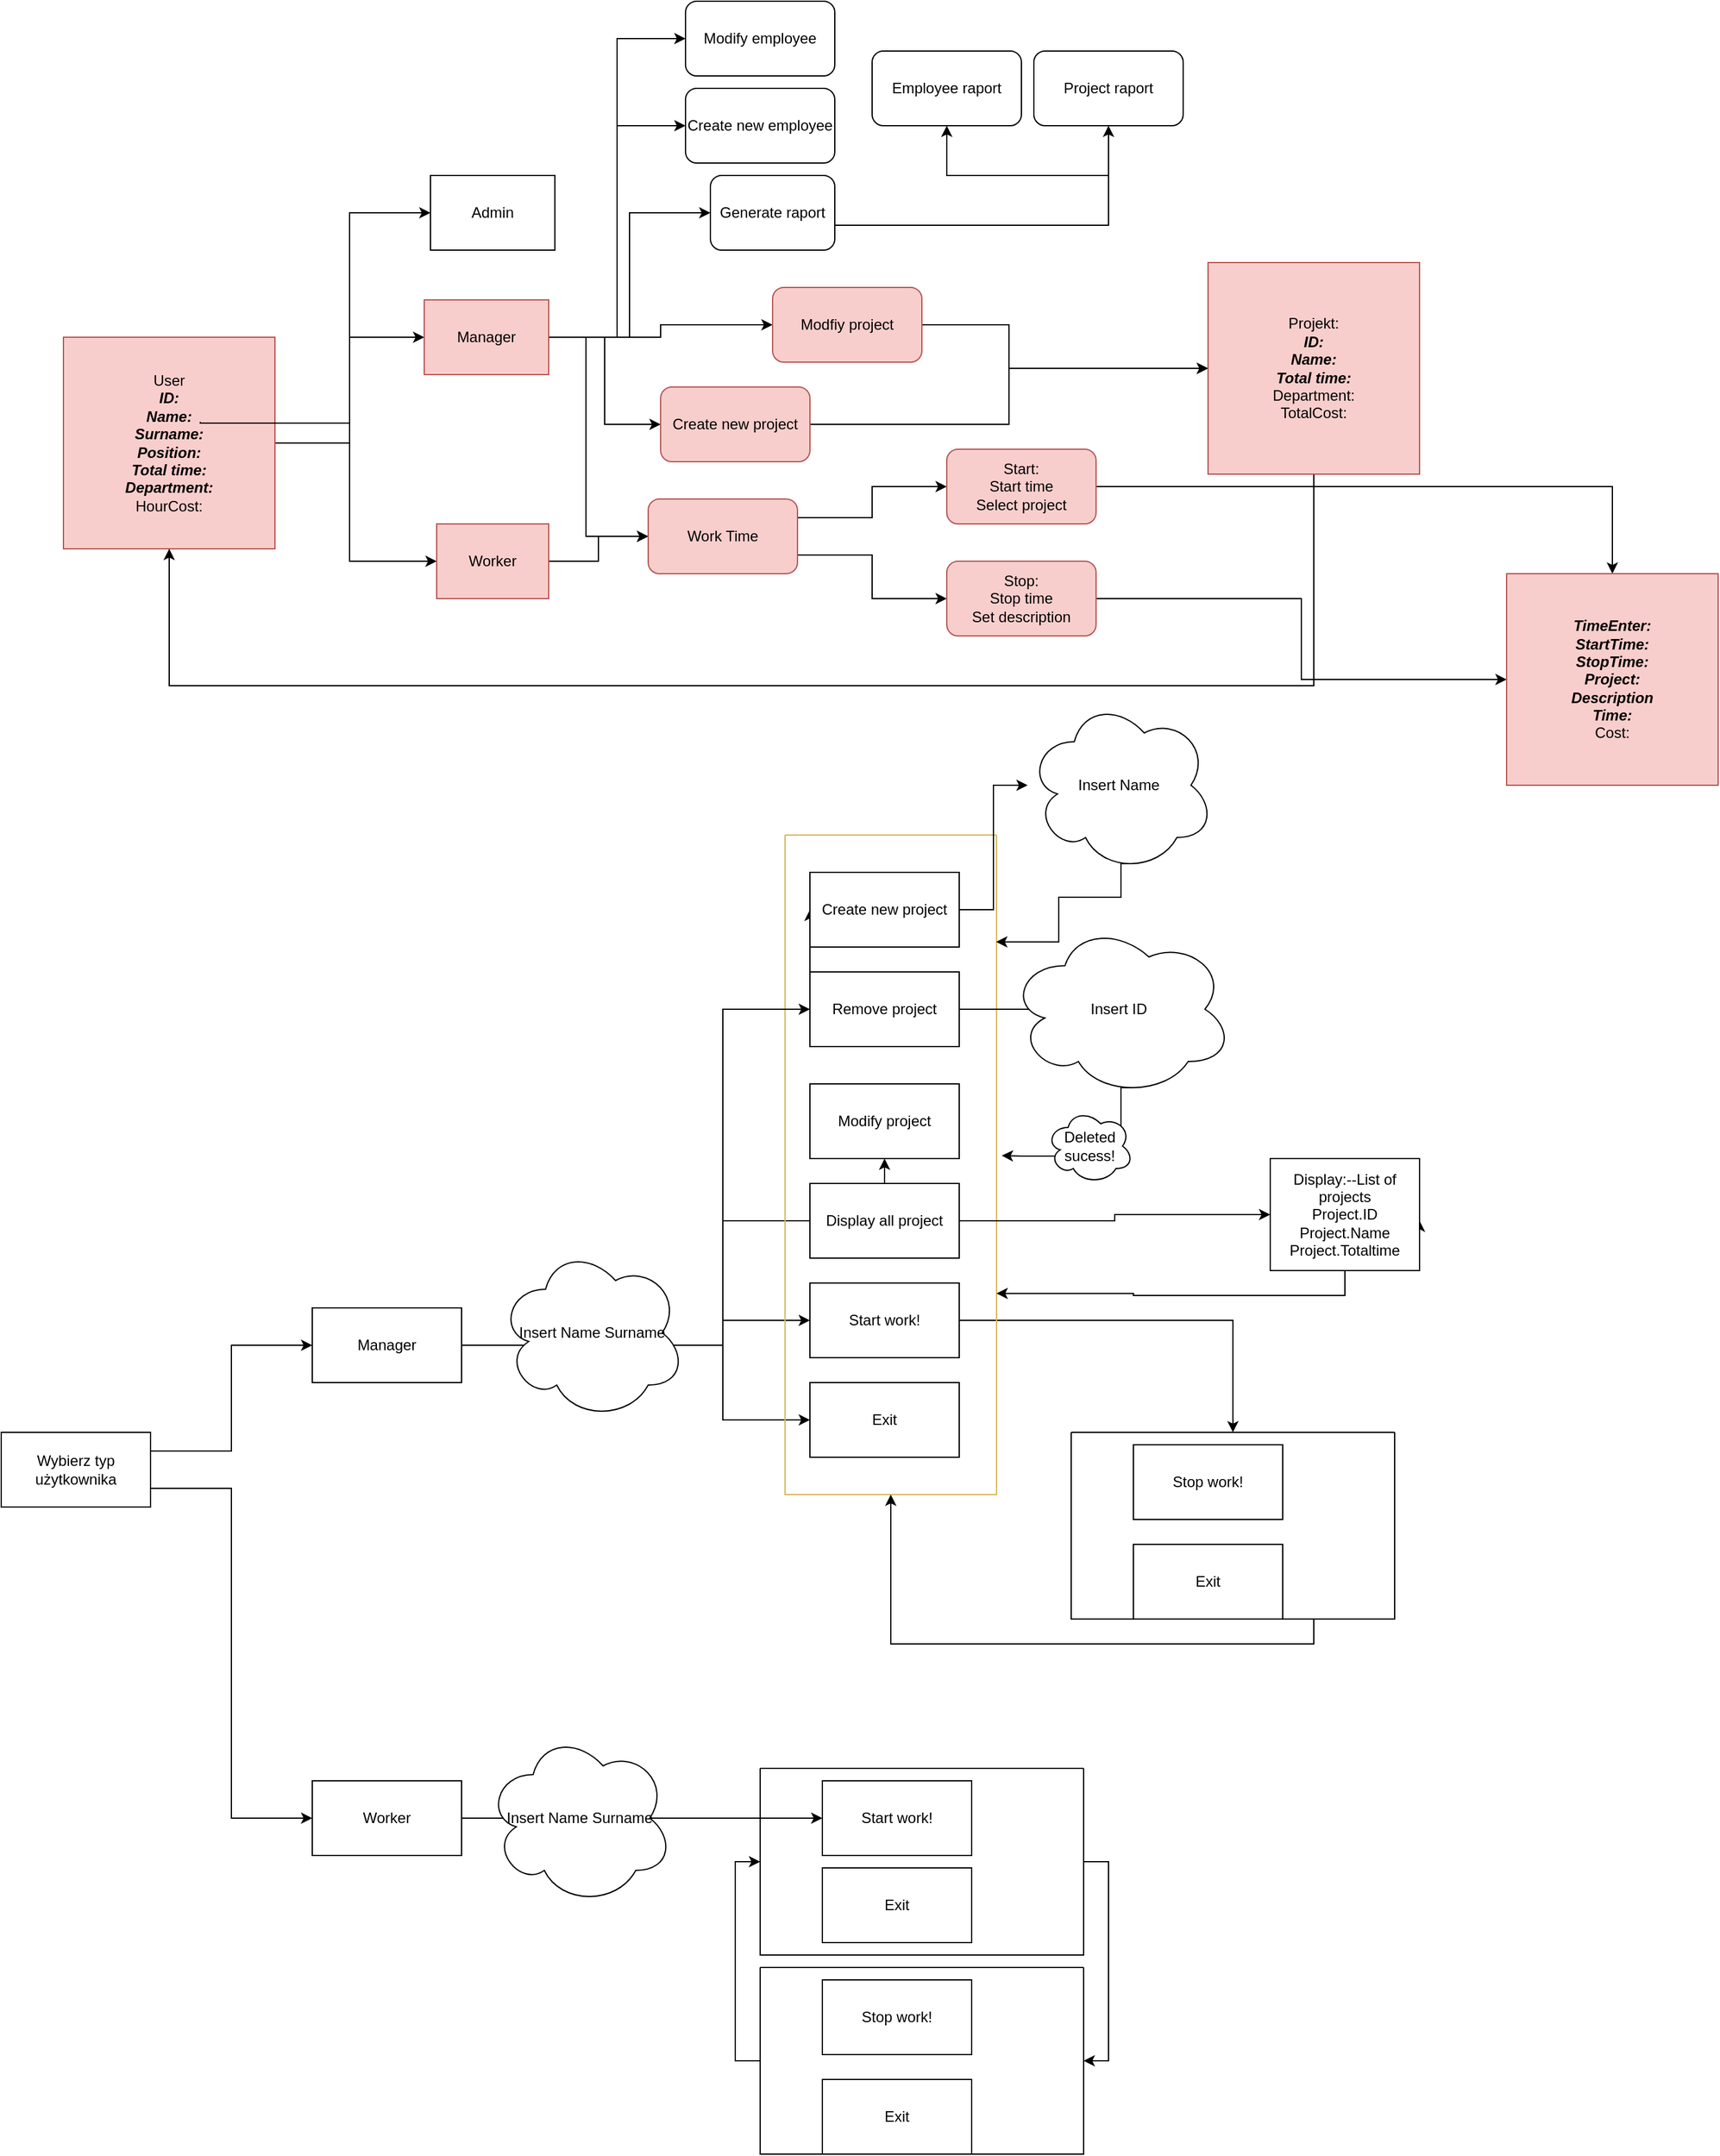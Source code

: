 <mxfile version="24.3.1" type="github">
  <diagram name="Strona-1" id="yKga03g6jz8WkU559Z67">
    <mxGraphModel dx="1434" dy="1907" grid="1" gridSize="10" guides="1" tooltips="1" connect="1" arrows="1" fold="1" page="1" pageScale="1" pageWidth="827" pageHeight="1169" math="0" shadow="0">
      <root>
        <mxCell id="0" />
        <mxCell id="1" parent="0" />
        <mxCell id="QNOfKq-FGGehNb9AUrvW-5" style="edgeStyle=orthogonalEdgeStyle;rounded=0;orthogonalLoop=1;jettySize=auto;html=1;exitX=1;exitY=0.5;exitDx=0;exitDy=0;entryX=0;entryY=0.5;entryDx=0;entryDy=0;" parent="1" source="QNOfKq-FGGehNb9AUrvW-1" target="QNOfKq-FGGehNb9AUrvW-4" edge="1">
          <mxGeometry relative="1" as="geometry" />
        </mxCell>
        <mxCell id="QNOfKq-FGGehNb9AUrvW-7" style="edgeStyle=orthogonalEdgeStyle;rounded=0;orthogonalLoop=1;jettySize=auto;html=1;exitX=1;exitY=0.5;exitDx=0;exitDy=0;" parent="1" source="QNOfKq-FGGehNb9AUrvW-1" target="QNOfKq-FGGehNb9AUrvW-6" edge="1">
          <mxGeometry relative="1" as="geometry">
            <Array as="points">
              <mxPoint x="330" y="175" />
              <mxPoint x="330" y="270" />
            </Array>
          </mxGeometry>
        </mxCell>
        <mxCell id="QNOfKq-FGGehNb9AUrvW-1" value="User&lt;br&gt;&lt;b&gt;&lt;i&gt;ID:&lt;br&gt;Name:&lt;br&gt;Surname:&lt;br&gt;Position:&lt;br&gt;Total time:&lt;br&gt;Department:&lt;/i&gt;&lt;/b&gt;&lt;br&gt;HourCost:" style="rounded=0;whiteSpace=wrap;html=1;fillColor=#f8cecc;strokeColor=#b85450;" parent="1" vertex="1">
          <mxGeometry x="100" y="90" width="170" height="170" as="geometry" />
        </mxCell>
        <mxCell id="QNOfKq-FGGehNb9AUrvW-11" style="edgeStyle=orthogonalEdgeStyle;rounded=0;orthogonalLoop=1;jettySize=auto;html=1;exitX=1;exitY=0.5;exitDx=0;exitDy=0;entryX=0;entryY=0.5;entryDx=0;entryDy=0;" parent="1" source="QNOfKq-FGGehNb9AUrvW-4" target="QNOfKq-FGGehNb9AUrvW-9" edge="1">
          <mxGeometry relative="1" as="geometry">
            <Array as="points">
              <mxPoint x="520" y="90" />
              <mxPoint x="520" y="250" />
            </Array>
          </mxGeometry>
        </mxCell>
        <mxCell id="QNOfKq-FGGehNb9AUrvW-13" style="edgeStyle=orthogonalEdgeStyle;rounded=0;orthogonalLoop=1;jettySize=auto;html=1;exitX=1;exitY=0.5;exitDx=0;exitDy=0;entryX=0;entryY=0.5;entryDx=0;entryDy=0;" parent="1" source="QNOfKq-FGGehNb9AUrvW-4" target="QNOfKq-FGGehNb9AUrvW-12" edge="1">
          <mxGeometry relative="1" as="geometry" />
        </mxCell>
        <mxCell id="QNOfKq-FGGehNb9AUrvW-15" style="edgeStyle=orthogonalEdgeStyle;rounded=0;orthogonalLoop=1;jettySize=auto;html=1;exitX=1;exitY=0.5;exitDx=0;exitDy=0;entryX=0;entryY=0.5;entryDx=0;entryDy=0;" parent="1" source="QNOfKq-FGGehNb9AUrvW-4" target="QNOfKq-FGGehNb9AUrvW-14" edge="1">
          <mxGeometry relative="1" as="geometry" />
        </mxCell>
        <mxCell id="QNOfKq-FGGehNb9AUrvW-16" style="edgeStyle=orthogonalEdgeStyle;rounded=0;orthogonalLoop=1;jettySize=auto;html=1;exitX=1;exitY=0.5;exitDx=0;exitDy=0;entryX=0;entryY=0.5;entryDx=0;entryDy=0;" parent="1" source="QNOfKq-FGGehNb9AUrvW-4" target="QNOfKq-FGGehNb9AUrvW-17" edge="1">
          <mxGeometry relative="1" as="geometry">
            <mxPoint x="530.0" y="20" as="targetPoint" />
          </mxGeometry>
        </mxCell>
        <mxCell id="QNOfKq-FGGehNb9AUrvW-18" style="edgeStyle=orthogonalEdgeStyle;rounded=0;orthogonalLoop=1;jettySize=auto;html=1;exitX=1;exitY=0.5;exitDx=0;exitDy=0;entryX=0;entryY=0.5;entryDx=0;entryDy=0;" parent="1" source="QNOfKq-FGGehNb9AUrvW-4" target="QNOfKq-FGGehNb9AUrvW-19" edge="1">
          <mxGeometry relative="1" as="geometry">
            <mxPoint x="530" y="-70" as="targetPoint" />
          </mxGeometry>
        </mxCell>
        <mxCell id="QNOfKq-FGGehNb9AUrvW-26" style="edgeStyle=orthogonalEdgeStyle;rounded=0;orthogonalLoop=1;jettySize=auto;html=1;exitX=1;exitY=0.5;exitDx=0;exitDy=0;entryX=0;entryY=0.5;entryDx=0;entryDy=0;" parent="1" source="QNOfKq-FGGehNb9AUrvW-4" target="QNOfKq-FGGehNb9AUrvW-25" edge="1">
          <mxGeometry relative="1" as="geometry" />
        </mxCell>
        <mxCell id="QNOfKq-FGGehNb9AUrvW-4" value="Manager" style="rounded=0;whiteSpace=wrap;html=1;fillColor=#f8cecc;strokeColor=#b85450;" parent="1" vertex="1">
          <mxGeometry x="390" y="60" width="100" height="60" as="geometry" />
        </mxCell>
        <mxCell id="QNOfKq-FGGehNb9AUrvW-10" style="edgeStyle=orthogonalEdgeStyle;rounded=0;orthogonalLoop=1;jettySize=auto;html=1;exitX=1;exitY=0.5;exitDx=0;exitDy=0;" parent="1" source="QNOfKq-FGGehNb9AUrvW-6" target="QNOfKq-FGGehNb9AUrvW-9" edge="1">
          <mxGeometry relative="1" as="geometry" />
        </mxCell>
        <mxCell id="QNOfKq-FGGehNb9AUrvW-6" value="Worker" style="rounded=0;whiteSpace=wrap;html=1;fillColor=#f8cecc;strokeColor=#b85450;" parent="1" vertex="1">
          <mxGeometry x="400" y="240" width="90" height="60" as="geometry" />
        </mxCell>
        <mxCell id="QNOfKq-FGGehNb9AUrvW-30" style="edgeStyle=orthogonalEdgeStyle;rounded=0;orthogonalLoop=1;jettySize=auto;html=1;exitX=1;exitY=0.25;exitDx=0;exitDy=0;entryX=0;entryY=0.5;entryDx=0;entryDy=0;" parent="1" source="QNOfKq-FGGehNb9AUrvW-9" target="QNOfKq-FGGehNb9AUrvW-34" edge="1">
          <mxGeometry relative="1" as="geometry">
            <mxPoint x="760" y="235" as="targetPoint" />
          </mxGeometry>
        </mxCell>
        <mxCell id="QNOfKq-FGGehNb9AUrvW-31" style="edgeStyle=orthogonalEdgeStyle;rounded=0;orthogonalLoop=1;jettySize=auto;html=1;exitX=1;exitY=0.75;exitDx=0;exitDy=0;entryX=0;entryY=0.5;entryDx=0;entryDy=0;" parent="1" source="QNOfKq-FGGehNb9AUrvW-9" target="QNOfKq-FGGehNb9AUrvW-32" edge="1">
          <mxGeometry relative="1" as="geometry">
            <mxPoint x="760" y="265" as="targetPoint" />
          </mxGeometry>
        </mxCell>
        <mxCell id="QNOfKq-FGGehNb9AUrvW-9" value="Work Time" style="rounded=1;whiteSpace=wrap;html=1;fillColor=#f8cecc;strokeColor=#b85450;" parent="1" vertex="1">
          <mxGeometry x="570" y="220" width="120" height="60" as="geometry" />
        </mxCell>
        <mxCell id="QNOfKq-FGGehNb9AUrvW-24" style="edgeStyle=orthogonalEdgeStyle;rounded=0;orthogonalLoop=1;jettySize=auto;html=1;exitX=1;exitY=0.5;exitDx=0;exitDy=0;entryX=0;entryY=0.5;entryDx=0;entryDy=0;" parent="1" source="QNOfKq-FGGehNb9AUrvW-12" target="QNOfKq-FGGehNb9AUrvW-23" edge="1">
          <mxGeometry relative="1" as="geometry" />
        </mxCell>
        <mxCell id="QNOfKq-FGGehNb9AUrvW-12" value="Create new project" style="rounded=1;whiteSpace=wrap;html=1;fillColor=#f8cecc;strokeColor=#b85450;" parent="1" vertex="1">
          <mxGeometry x="580" y="130" width="120" height="60" as="geometry" />
        </mxCell>
        <mxCell id="QNOfKq-FGGehNb9AUrvW-35" style="edgeStyle=orthogonalEdgeStyle;rounded=0;orthogonalLoop=1;jettySize=auto;html=1;exitX=1;exitY=0.5;exitDx=0;exitDy=0;entryX=0;entryY=0.5;entryDx=0;entryDy=0;" parent="1" source="QNOfKq-FGGehNb9AUrvW-14" target="QNOfKq-FGGehNb9AUrvW-23" edge="1">
          <mxGeometry relative="1" as="geometry">
            <Array as="points">
              <mxPoint x="860" y="80" />
              <mxPoint x="860" y="115" />
            </Array>
          </mxGeometry>
        </mxCell>
        <mxCell id="QNOfKq-FGGehNb9AUrvW-14" value="Modfiy project" style="rounded=1;whiteSpace=wrap;html=1;fillColor=#f8cecc;strokeColor=#b85450;" parent="1" vertex="1">
          <mxGeometry x="670" y="50" width="120" height="60" as="geometry" />
        </mxCell>
        <mxCell id="QNOfKq-FGGehNb9AUrvW-22" style="edgeStyle=orthogonalEdgeStyle;rounded=0;orthogonalLoop=1;jettySize=auto;html=1;exitX=1;exitY=0.5;exitDx=0;exitDy=0;entryX=0.5;entryY=1;entryDx=0;entryDy=0;" parent="1" source="QNOfKq-FGGehNb9AUrvW-17" target="QNOfKq-FGGehNb9AUrvW-28" edge="1">
          <mxGeometry relative="1" as="geometry">
            <Array as="points">
              <mxPoint x="940" />
              <mxPoint x="940" y="-40" />
              <mxPoint x="810" y="-40" />
            </Array>
          </mxGeometry>
        </mxCell>
        <mxCell id="QNOfKq-FGGehNb9AUrvW-29" style="edgeStyle=orthogonalEdgeStyle;rounded=0;orthogonalLoop=1;jettySize=auto;html=1;exitX=1;exitY=0.5;exitDx=0;exitDy=0;entryX=0.5;entryY=1;entryDx=0;entryDy=0;" parent="1" source="QNOfKq-FGGehNb9AUrvW-17" target="QNOfKq-FGGehNb9AUrvW-21" edge="1">
          <mxGeometry relative="1" as="geometry">
            <Array as="points">
              <mxPoint x="720" />
              <mxPoint x="940" />
            </Array>
          </mxGeometry>
        </mxCell>
        <mxCell id="QNOfKq-FGGehNb9AUrvW-17" value="Generate raport" style="rounded=1;whiteSpace=wrap;html=1;" parent="1" vertex="1">
          <mxGeometry x="620" y="-40" width="100" height="60" as="geometry" />
        </mxCell>
        <mxCell id="QNOfKq-FGGehNb9AUrvW-19" value="Create new employee" style="rounded=1;whiteSpace=wrap;html=1;" parent="1" vertex="1">
          <mxGeometry x="600" y="-110" width="120" height="60" as="geometry" />
        </mxCell>
        <mxCell id="QNOfKq-FGGehNb9AUrvW-21" value="Project raport" style="rounded=1;whiteSpace=wrap;html=1;" parent="1" vertex="1">
          <mxGeometry x="880" y="-140" width="120" height="60" as="geometry" />
        </mxCell>
        <mxCell id="QNOfKq-FGGehNb9AUrvW-27" style="edgeStyle=orthogonalEdgeStyle;rounded=0;orthogonalLoop=1;jettySize=auto;html=1;exitX=0.5;exitY=1;exitDx=0;exitDy=0;entryX=0.5;entryY=1;entryDx=0;entryDy=0;" parent="1" source="QNOfKq-FGGehNb9AUrvW-23" target="QNOfKq-FGGehNb9AUrvW-1" edge="1">
          <mxGeometry relative="1" as="geometry">
            <Array as="points">
              <mxPoint x="1105" y="370" />
              <mxPoint x="185" y="370" />
            </Array>
          </mxGeometry>
        </mxCell>
        <mxCell id="QNOfKq-FGGehNb9AUrvW-23" value="Projekt:&lt;br&gt;&lt;i style=&quot;font-weight: bold;&quot;&gt;ID:&lt;/i&gt;&lt;br&gt;&lt;i style=&quot;font-weight: bold;&quot;&gt;Name:&lt;/i&gt;&lt;br&gt;&lt;i style=&quot;font-weight: bold;&quot;&gt;Total time:&lt;/i&gt;&lt;br&gt;Department:&lt;br&gt;TotalCost:" style="rounded=0;whiteSpace=wrap;html=1;fillColor=#f8cecc;strokeColor=#b85450;" parent="1" vertex="1">
          <mxGeometry x="1020" y="30" width="170" height="170" as="geometry" />
        </mxCell>
        <mxCell id="QNOfKq-FGGehNb9AUrvW-25" value="Modify employee" style="rounded=1;whiteSpace=wrap;html=1;" parent="1" vertex="1">
          <mxGeometry x="600" y="-180" width="120" height="60" as="geometry" />
        </mxCell>
        <mxCell id="QNOfKq-FGGehNb9AUrvW-28" value="Employee raport" style="rounded=1;whiteSpace=wrap;html=1;" parent="1" vertex="1">
          <mxGeometry x="750" y="-140" width="120" height="60" as="geometry" />
        </mxCell>
        <mxCell id="QNOfKq-FGGehNb9AUrvW-38" style="edgeStyle=orthogonalEdgeStyle;rounded=0;orthogonalLoop=1;jettySize=auto;html=1;exitX=1;exitY=0.5;exitDx=0;exitDy=0;" parent="1" source="QNOfKq-FGGehNb9AUrvW-32" target="QNOfKq-FGGehNb9AUrvW-36" edge="1">
          <mxGeometry relative="1" as="geometry" />
        </mxCell>
        <mxCell id="QNOfKq-FGGehNb9AUrvW-32" value="Stop:&lt;br&gt;Stop time&lt;br&gt;Set description" style="rounded=1;whiteSpace=wrap;html=1;fillColor=#f8cecc;strokeColor=#b85450;" parent="1" vertex="1">
          <mxGeometry x="810" y="270" width="120" height="60" as="geometry" />
        </mxCell>
        <mxCell id="QNOfKq-FGGehNb9AUrvW-37" style="edgeStyle=orthogonalEdgeStyle;rounded=0;orthogonalLoop=1;jettySize=auto;html=1;exitX=1;exitY=0.5;exitDx=0;exitDy=0;" parent="1" source="QNOfKq-FGGehNb9AUrvW-34" target="QNOfKq-FGGehNb9AUrvW-36" edge="1">
          <mxGeometry relative="1" as="geometry" />
        </mxCell>
        <mxCell id="QNOfKq-FGGehNb9AUrvW-34" value="Start:&lt;br&gt;Start time&lt;br&gt;Select project" style="rounded=1;whiteSpace=wrap;html=1;fillColor=#f8cecc;strokeColor=#b85450;" parent="1" vertex="1">
          <mxGeometry x="810" y="180" width="120" height="60" as="geometry" />
        </mxCell>
        <mxCell id="QNOfKq-FGGehNb9AUrvW-36" value="&lt;b&gt;&lt;i&gt;TimeEnter:&lt;br&gt;StartTime:&lt;br&gt;StopTime:&lt;br&gt;Project:&lt;br&gt;Description&lt;br&gt;Time:&lt;/i&gt;&lt;/b&gt;&lt;br&gt;Cost:" style="rounded=0;whiteSpace=wrap;html=1;fillColor=#f8cecc;strokeColor=#b85450;" parent="1" vertex="1">
          <mxGeometry x="1260" y="280" width="170" height="170" as="geometry" />
        </mxCell>
        <mxCell id="QNOfKq-FGGehNb9AUrvW-39" value="Admin" style="rounded=0;whiteSpace=wrap;html=1;" parent="1" vertex="1">
          <mxGeometry x="395" y="-40" width="100" height="60" as="geometry" />
        </mxCell>
        <mxCell id="QNOfKq-FGGehNb9AUrvW-40" style="edgeStyle=orthogonalEdgeStyle;rounded=0;orthogonalLoop=1;jettySize=auto;html=1;exitX=1;exitY=0.5;exitDx=0;exitDy=0;entryX=0;entryY=0.5;entryDx=0;entryDy=0;" parent="1" target="QNOfKq-FGGehNb9AUrvW-39" edge="1">
          <mxGeometry relative="1" as="geometry">
            <mxPoint x="210" y="157.98" as="sourcePoint" />
            <mxPoint x="310" y="-40" as="targetPoint" />
            <Array as="points">
              <mxPoint x="210" y="159" />
              <mxPoint x="330" y="159" />
              <mxPoint x="330" y="-10" />
            </Array>
          </mxGeometry>
        </mxCell>
        <mxCell id="SCXQhNfWWqAkwV2kOfwK-6" style="edgeStyle=orthogonalEdgeStyle;rounded=0;orthogonalLoop=1;jettySize=auto;html=1;exitX=1;exitY=0.25;exitDx=0;exitDy=0;entryX=0;entryY=0.5;entryDx=0;entryDy=0;" parent="1" source="SCXQhNfWWqAkwV2kOfwK-1" target="SCXQhNfWWqAkwV2kOfwK-2" edge="1">
          <mxGeometry relative="1" as="geometry" />
        </mxCell>
        <mxCell id="SCXQhNfWWqAkwV2kOfwK-7" style="edgeStyle=orthogonalEdgeStyle;rounded=0;orthogonalLoop=1;jettySize=auto;html=1;exitX=1;exitY=0.75;exitDx=0;exitDy=0;entryX=0;entryY=0.5;entryDx=0;entryDy=0;" parent="1" source="SCXQhNfWWqAkwV2kOfwK-1" target="SCXQhNfWWqAkwV2kOfwK-3" edge="1">
          <mxGeometry relative="1" as="geometry" />
        </mxCell>
        <mxCell id="SCXQhNfWWqAkwV2kOfwK-1" value="Wybierz typ użytkownika" style="rounded=0;whiteSpace=wrap;html=1;" parent="1" vertex="1">
          <mxGeometry x="50" y="970" width="120" height="60" as="geometry" />
        </mxCell>
        <mxCell id="SCXQhNfWWqAkwV2kOfwK-11" style="edgeStyle=orthogonalEdgeStyle;rounded=0;orthogonalLoop=1;jettySize=auto;html=1;exitX=1;exitY=0.5;exitDx=0;exitDy=0;entryX=0;entryY=0.5;entryDx=0;entryDy=0;" parent="1" source="SCXQhNfWWqAkwV2kOfwK-2" target="SCXQhNfWWqAkwV2kOfwK-8" edge="1">
          <mxGeometry relative="1" as="geometry">
            <Array as="points">
              <mxPoint x="630" y="900" />
              <mxPoint x="630" y="630" />
            </Array>
          </mxGeometry>
        </mxCell>
        <mxCell id="SCXQhNfWWqAkwV2kOfwK-12" style="edgeStyle=orthogonalEdgeStyle;rounded=0;orthogonalLoop=1;jettySize=auto;html=1;exitX=1;exitY=0.5;exitDx=0;exitDy=0;" parent="1" source="SCXQhNfWWqAkwV2kOfwK-2" target="SCXQhNfWWqAkwV2kOfwK-9" edge="1">
          <mxGeometry relative="1" as="geometry">
            <Array as="points">
              <mxPoint x="630" y="900" />
              <mxPoint x="630" y="800" />
            </Array>
          </mxGeometry>
        </mxCell>
        <mxCell id="SCXQhNfWWqAkwV2kOfwK-13" style="edgeStyle=orthogonalEdgeStyle;rounded=0;orthogonalLoop=1;jettySize=auto;html=1;exitX=1;exitY=0.5;exitDx=0;exitDy=0;entryX=0;entryY=0.5;entryDx=0;entryDy=0;" parent="1" source="SCXQhNfWWqAkwV2kOfwK-2" target="SCXQhNfWWqAkwV2kOfwK-10" edge="1">
          <mxGeometry relative="1" as="geometry">
            <Array as="points">
              <mxPoint x="630" y="900" />
              <mxPoint x="630" y="880" />
            </Array>
          </mxGeometry>
        </mxCell>
        <mxCell id="SCXQhNfWWqAkwV2kOfwK-23" style="edgeStyle=orthogonalEdgeStyle;rounded=0;orthogonalLoop=1;jettySize=auto;html=1;exitX=1;exitY=0.5;exitDx=0;exitDy=0;entryX=0;entryY=0.5;entryDx=0;entryDy=0;" parent="1" source="SCXQhNfWWqAkwV2kOfwK-2" target="SCXQhNfWWqAkwV2kOfwK-22" edge="1">
          <mxGeometry relative="1" as="geometry">
            <Array as="points">
              <mxPoint x="630" y="900" />
              <mxPoint x="630" y="960" />
            </Array>
          </mxGeometry>
        </mxCell>
        <mxCell id="SCXQhNfWWqAkwV2kOfwK-2" value="Manager" style="rounded=0;whiteSpace=wrap;html=1;" parent="1" vertex="1">
          <mxGeometry x="300" y="870" width="120" height="60" as="geometry" />
        </mxCell>
        <mxCell id="SCXQhNfWWqAkwV2kOfwK-15" style="edgeStyle=orthogonalEdgeStyle;rounded=0;orthogonalLoop=1;jettySize=auto;html=1;exitX=1;exitY=0.5;exitDx=0;exitDy=0;entryX=0;entryY=0.5;entryDx=0;entryDy=0;" parent="1" source="SCXQhNfWWqAkwV2kOfwK-3" target="SCXQhNfWWqAkwV2kOfwK-14" edge="1">
          <mxGeometry relative="1" as="geometry" />
        </mxCell>
        <mxCell id="SCXQhNfWWqAkwV2kOfwK-3" value="Worker" style="rounded=0;whiteSpace=wrap;html=1;" parent="1" vertex="1">
          <mxGeometry x="300" y="1250" width="120" height="60" as="geometry" />
        </mxCell>
        <mxCell id="SCXQhNfWWqAkwV2kOfwK-59" style="edgeStyle=orthogonalEdgeStyle;rounded=0;orthogonalLoop=1;jettySize=auto;html=1;exitX=1;exitY=0.5;exitDx=0;exitDy=0;entryX=0.5;entryY=0;entryDx=0;entryDy=0;" parent="1" source="SCXQhNfWWqAkwV2kOfwK-10" target="SCXQhNfWWqAkwV2kOfwK-58" edge="1">
          <mxGeometry relative="1" as="geometry" />
        </mxCell>
        <mxCell id="SCXQhNfWWqAkwV2kOfwK-10" value="Start work!" style="rounded=0;whiteSpace=wrap;html=1;" parent="1" vertex="1">
          <mxGeometry x="700" y="850" width="120" height="60" as="geometry" />
        </mxCell>
        <mxCell id="SCXQhNfWWqAkwV2kOfwK-14" value="Start work!" style="rounded=0;whiteSpace=wrap;html=1;" parent="1" vertex="1">
          <mxGeometry x="710" y="1250" width="120" height="60" as="geometry" />
        </mxCell>
        <mxCell id="SCXQhNfWWqAkwV2kOfwK-16" value="Stop work!" style="rounded=0;whiteSpace=wrap;html=1;" parent="1" vertex="1">
          <mxGeometry x="710" y="1410" width="120" height="60" as="geometry" />
        </mxCell>
        <mxCell id="SCXQhNfWWqAkwV2kOfwK-20" value="Exit" style="rounded=0;whiteSpace=wrap;html=1;" parent="1" vertex="1">
          <mxGeometry x="710" y="1490" width="120" height="60" as="geometry" />
        </mxCell>
        <mxCell id="SCXQhNfWWqAkwV2kOfwK-22" value="Exit" style="rounded=0;whiteSpace=wrap;html=1;" parent="1" vertex="1">
          <mxGeometry x="700" y="930" width="120" height="60" as="geometry" />
        </mxCell>
        <mxCell id="SCXQhNfWWqAkwV2kOfwK-24" value="" style="swimlane;startSize=0;fillColor=#fff2cc;strokeColor=#d6b656;" parent="1" vertex="1">
          <mxGeometry x="680" y="490" width="170" height="530" as="geometry" />
        </mxCell>
        <mxCell id="SCXQhNfWWqAkwV2kOfwK-8" value="Create new project" style="rounded=0;whiteSpace=wrap;html=1;" parent="SCXQhNfWWqAkwV2kOfwK-24" vertex="1">
          <mxGeometry x="20" y="30" width="120" height="60" as="geometry" />
        </mxCell>
        <mxCell id="SCXQhNfWWqAkwV2kOfwK-9" value="Modify project" style="rounded=0;whiteSpace=wrap;html=1;" parent="SCXQhNfWWqAkwV2kOfwK-24" vertex="1">
          <mxGeometry x="20" y="200" width="120" height="60" as="geometry" />
        </mxCell>
        <mxCell id="SCXQhNfWWqAkwV2kOfwK-42" style="edgeStyle=orthogonalEdgeStyle;rounded=0;orthogonalLoop=1;jettySize=auto;html=1;exitX=1;exitY=0.5;exitDx=0;exitDy=0;" parent="SCXQhNfWWqAkwV2kOfwK-24" source="SCXQhNfWWqAkwV2kOfwK-38" edge="1">
          <mxGeometry relative="1" as="geometry">
            <mxPoint x="330" y="140" as="targetPoint" />
          </mxGeometry>
        </mxCell>
        <mxCell id="SCXQhNfWWqAkwV2kOfwK-38" value="Remove project" style="rounded=0;whiteSpace=wrap;html=1;" parent="SCXQhNfWWqAkwV2kOfwK-24" vertex="1">
          <mxGeometry x="20" y="110" width="120" height="60" as="geometry" />
        </mxCell>
        <mxCell id="SCXQhNfWWqAkwV2kOfwK-44" style="edgeStyle=orthogonalEdgeStyle;rounded=0;orthogonalLoop=1;jettySize=auto;html=1;exitX=1;exitY=0.5;exitDx=0;exitDy=0;" parent="SCXQhNfWWqAkwV2kOfwK-24" source="SCXQhNfWWqAkwV2kOfwK-45" edge="1">
          <mxGeometry relative="1" as="geometry">
            <mxPoint x="510" y="309.833" as="targetPoint" />
            <Array as="points">
              <mxPoint x="510" y="320" />
              <mxPoint x="510" y="320" />
            </Array>
          </mxGeometry>
        </mxCell>
        <mxCell id="SCXQhNfWWqAkwV2kOfwK-43" value="Display all project" style="rounded=0;whiteSpace=wrap;html=1;" parent="SCXQhNfWWqAkwV2kOfwK-24" vertex="1">
          <mxGeometry x="20" y="280" width="120" height="60" as="geometry" />
        </mxCell>
        <mxCell id="SCXQhNfWWqAkwV2kOfwK-45" value="Display:--List of projects&lt;br&gt;Project.ID&lt;br&gt;Project.Name&lt;br&gt;Project.Totaltime" style="rounded=0;whiteSpace=wrap;html=1;" parent="SCXQhNfWWqAkwV2kOfwK-24" vertex="1">
          <mxGeometry x="390" y="260" width="120" height="90" as="geometry" />
        </mxCell>
        <mxCell id="SCXQhNfWWqAkwV2kOfwK-46" value="" style="edgeStyle=orthogonalEdgeStyle;rounded=0;orthogonalLoop=1;jettySize=auto;html=1;exitX=1;exitY=0.5;exitDx=0;exitDy=0;" parent="SCXQhNfWWqAkwV2kOfwK-24" source="SCXQhNfWWqAkwV2kOfwK-43" target="SCXQhNfWWqAkwV2kOfwK-45" edge="1">
          <mxGeometry relative="1" as="geometry">
            <mxPoint x="1190" y="799.833" as="targetPoint" />
            <mxPoint x="820" y="800" as="sourcePoint" />
          </mxGeometry>
        </mxCell>
        <mxCell id="SCXQhNfWWqAkwV2kOfwK-61" style="edgeStyle=orthogonalEdgeStyle;rounded=0;orthogonalLoop=1;jettySize=auto;html=1;exitX=0.5;exitY=1;exitDx=0;exitDy=0;entryX=1;entryY=0.695;entryDx=0;entryDy=0;entryPerimeter=0;" parent="SCXQhNfWWqAkwV2kOfwK-24" source="SCXQhNfWWqAkwV2kOfwK-45" target="SCXQhNfWWqAkwV2kOfwK-24" edge="1">
          <mxGeometry relative="1" as="geometry" />
        </mxCell>
        <mxCell id="SCXQhNfWWqAkwV2kOfwK-25" value="Exit" style="rounded=0;whiteSpace=wrap;html=1;" parent="1" vertex="1">
          <mxGeometry x="710" y="1320" width="120" height="60" as="geometry" />
        </mxCell>
        <mxCell id="SCXQhNfWWqAkwV2kOfwK-34" style="edgeStyle=orthogonalEdgeStyle;rounded=0;orthogonalLoop=1;jettySize=auto;html=1;exitX=1;exitY=0.5;exitDx=0;exitDy=0;entryX=1;entryY=0.5;entryDx=0;entryDy=0;" parent="1" source="SCXQhNfWWqAkwV2kOfwK-26" target="SCXQhNfWWqAkwV2kOfwK-27" edge="1">
          <mxGeometry relative="1" as="geometry">
            <mxPoint x="990" y="1480" as="targetPoint" />
          </mxGeometry>
        </mxCell>
        <mxCell id="SCXQhNfWWqAkwV2kOfwK-26" value="" style="swimlane;startSize=0;" parent="1" vertex="1">
          <mxGeometry x="660" y="1240" width="260" height="150" as="geometry" />
        </mxCell>
        <mxCell id="SCXQhNfWWqAkwV2kOfwK-35" style="edgeStyle=orthogonalEdgeStyle;rounded=0;orthogonalLoop=1;jettySize=auto;html=1;exitX=0;exitY=0.5;exitDx=0;exitDy=0;entryX=0;entryY=0.5;entryDx=0;entryDy=0;" parent="1" source="SCXQhNfWWqAkwV2kOfwK-27" target="SCXQhNfWWqAkwV2kOfwK-26" edge="1">
          <mxGeometry relative="1" as="geometry" />
        </mxCell>
        <mxCell id="SCXQhNfWWqAkwV2kOfwK-27" value="" style="swimlane;startSize=0;" parent="1" vertex="1">
          <mxGeometry x="660" y="1400" width="260" height="150" as="geometry" />
        </mxCell>
        <mxCell id="SCXQhNfWWqAkwV2kOfwK-39" style="edgeStyle=orthogonalEdgeStyle;rounded=0;orthogonalLoop=1;jettySize=auto;html=1;exitX=0.875;exitY=0.5;exitDx=0;exitDy=0;exitPerimeter=0;entryX=0;entryY=0.5;entryDx=0;entryDy=0;" parent="1" source="SCXQhNfWWqAkwV2kOfwK-29" target="SCXQhNfWWqAkwV2kOfwK-38" edge="1">
          <mxGeometry relative="1" as="geometry">
            <Array as="points">
              <mxPoint x="581" y="900" />
              <mxPoint x="630" y="900" />
              <mxPoint x="630" y="630" />
            </Array>
          </mxGeometry>
        </mxCell>
        <mxCell id="SCXQhNfWWqAkwV2kOfwK-29" value="Insert Name Surname" style="ellipse;shape=cloud;whiteSpace=wrap;html=1;" parent="1" vertex="1">
          <mxGeometry x="450" y="820" width="150" height="140" as="geometry" />
        </mxCell>
        <mxCell id="SCXQhNfWWqAkwV2kOfwK-30" value="Insert Name Surname" style="ellipse;shape=cloud;whiteSpace=wrap;html=1;" parent="1" vertex="1">
          <mxGeometry x="440" y="1210" width="150" height="140" as="geometry" />
        </mxCell>
        <mxCell id="SCXQhNfWWqAkwV2kOfwK-31" value="Insert ID&amp;nbsp;&lt;br&gt;" style="ellipse;shape=cloud;whiteSpace=wrap;html=1;" parent="1" vertex="1">
          <mxGeometry x="860" y="560" width="180" height="140" as="geometry" />
        </mxCell>
        <mxCell id="SCXQhNfWWqAkwV2kOfwK-48" value="Insert Name&amp;nbsp;" style="ellipse;shape=cloud;whiteSpace=wrap;html=1;" parent="1" vertex="1">
          <mxGeometry x="875" y="380" width="150" height="140" as="geometry" />
        </mxCell>
        <mxCell id="SCXQhNfWWqAkwV2kOfwK-49" style="edgeStyle=orthogonalEdgeStyle;rounded=0;orthogonalLoop=1;jettySize=auto;html=1;exitX=0.55;exitY=0.95;exitDx=0;exitDy=0;exitPerimeter=0;entryX=1.025;entryY=0.486;entryDx=0;entryDy=0;entryPerimeter=0;" parent="1" source="SCXQhNfWWqAkwV2kOfwK-31" target="SCXQhNfWWqAkwV2kOfwK-24" edge="1">
          <mxGeometry relative="1" as="geometry">
            <Array as="points">
              <mxPoint x="950" y="693" />
              <mxPoint x="950" y="748" />
              <mxPoint x="870" y="748" />
            </Array>
          </mxGeometry>
        </mxCell>
        <mxCell id="SCXQhNfWWqAkwV2kOfwK-50" value="Deleted sucess!" style="ellipse;shape=cloud;whiteSpace=wrap;html=1;" parent="1" vertex="1">
          <mxGeometry x="890" y="710" width="70" height="60" as="geometry" />
        </mxCell>
        <mxCell id="SCXQhNfWWqAkwV2kOfwK-51" style="edgeStyle=orthogonalEdgeStyle;rounded=0;orthogonalLoop=1;jettySize=auto;html=1;exitX=1;exitY=0.5;exitDx=0;exitDy=0;" parent="1" source="SCXQhNfWWqAkwV2kOfwK-8" target="SCXQhNfWWqAkwV2kOfwK-48" edge="1">
          <mxGeometry relative="1" as="geometry" />
        </mxCell>
        <mxCell id="SCXQhNfWWqAkwV2kOfwK-52" style="edgeStyle=orthogonalEdgeStyle;rounded=0;orthogonalLoop=1;jettySize=auto;html=1;exitX=0.55;exitY=0.95;exitDx=0;exitDy=0;exitPerimeter=0;entryX=0.998;entryY=0.162;entryDx=0;entryDy=0;entryPerimeter=0;" parent="1" source="SCXQhNfWWqAkwV2kOfwK-48" target="SCXQhNfWWqAkwV2kOfwK-24" edge="1">
          <mxGeometry relative="1" as="geometry">
            <Array as="points">
              <mxPoint x="950" y="513" />
              <mxPoint x="950" y="540" />
              <mxPoint x="900" y="540" />
              <mxPoint x="900" y="576" />
            </Array>
          </mxGeometry>
        </mxCell>
        <mxCell id="SCXQhNfWWqAkwV2kOfwK-56" value="Stop work!" style="rounded=0;whiteSpace=wrap;html=1;" parent="1" vertex="1">
          <mxGeometry x="960" y="980" width="120" height="60" as="geometry" />
        </mxCell>
        <mxCell id="SCXQhNfWWqAkwV2kOfwK-57" value="Exit" style="rounded=0;whiteSpace=wrap;html=1;" parent="1" vertex="1">
          <mxGeometry x="960" y="1060" width="120" height="60" as="geometry" />
        </mxCell>
        <mxCell id="SCXQhNfWWqAkwV2kOfwK-60" style="edgeStyle=orthogonalEdgeStyle;rounded=0;orthogonalLoop=1;jettySize=auto;html=1;exitX=0.75;exitY=1;exitDx=0;exitDy=0;entryX=0.5;entryY=1;entryDx=0;entryDy=0;" parent="1" source="SCXQhNfWWqAkwV2kOfwK-58" target="SCXQhNfWWqAkwV2kOfwK-24" edge="1">
          <mxGeometry relative="1" as="geometry" />
        </mxCell>
        <mxCell id="SCXQhNfWWqAkwV2kOfwK-58" value="" style="swimlane;startSize=0;" parent="1" vertex="1">
          <mxGeometry x="910" y="970" width="260" height="150" as="geometry" />
        </mxCell>
      </root>
    </mxGraphModel>
  </diagram>
</mxfile>
